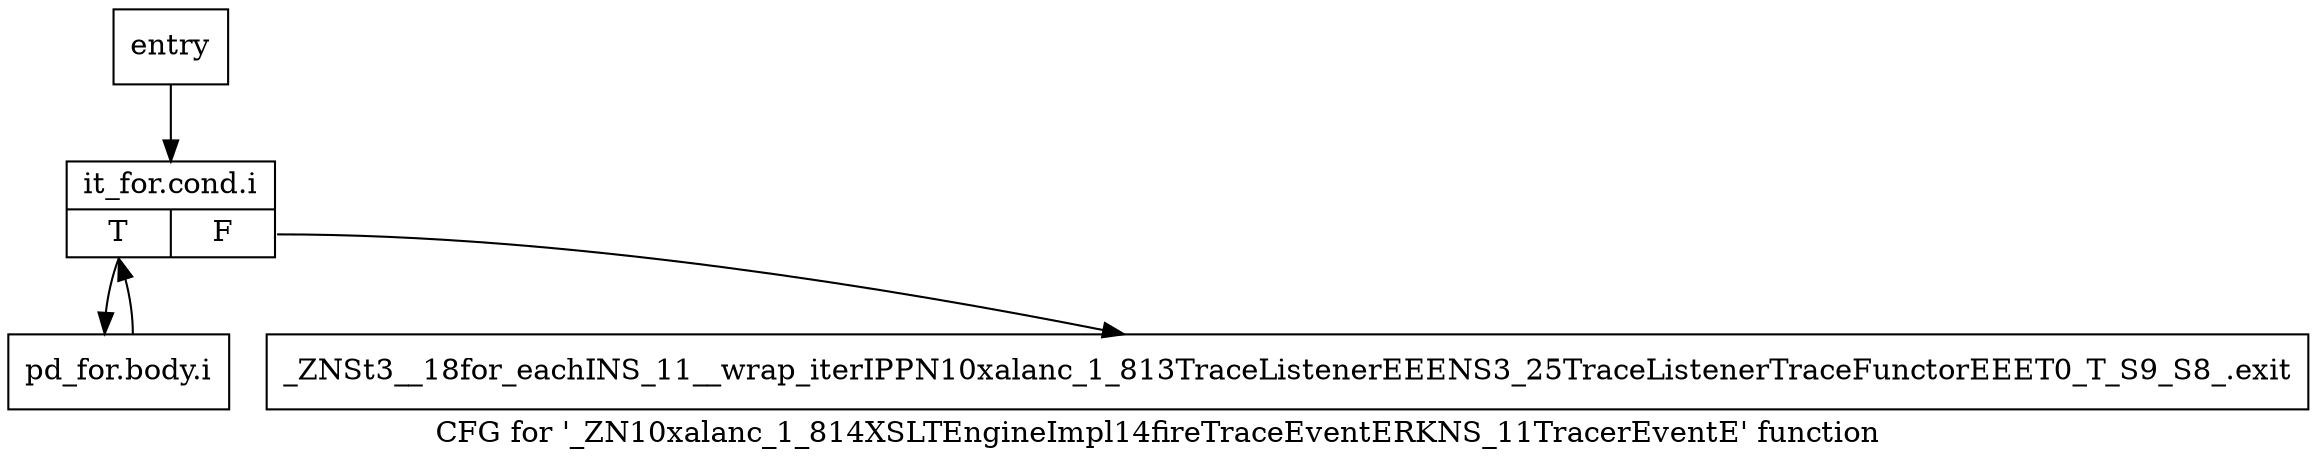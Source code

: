 digraph "CFG for '_ZN10xalanc_1_814XSLTEngineImpl14fireTraceEventERKNS_11TracerEventE' function" {
	label="CFG for '_ZN10xalanc_1_814XSLTEngineImpl14fireTraceEventERKNS_11TracerEventE' function";

	Node0x66e86c0 [shape=record,label="{entry}"];
	Node0x66e86c0 -> Node0x66e8710;
	Node0x66e8710 [shape=record,label="{it_for.cond.i|{<s0>T|<s1>F}}"];
	Node0x66e8710:s0 -> Node0x66e8760;
	Node0x66e8710:s1 -> Node0x66e87b0;
	Node0x66e8760 [shape=record,label="{pd_for.body.i}"];
	Node0x66e8760 -> Node0x66e8710;
	Node0x66e87b0 [shape=record,label="{_ZNSt3__18for_eachINS_11__wrap_iterIPPN10xalanc_1_813TraceListenerEEENS3_25TraceListenerTraceFunctorEEET0_T_S9_S8_.exit}"];
}
